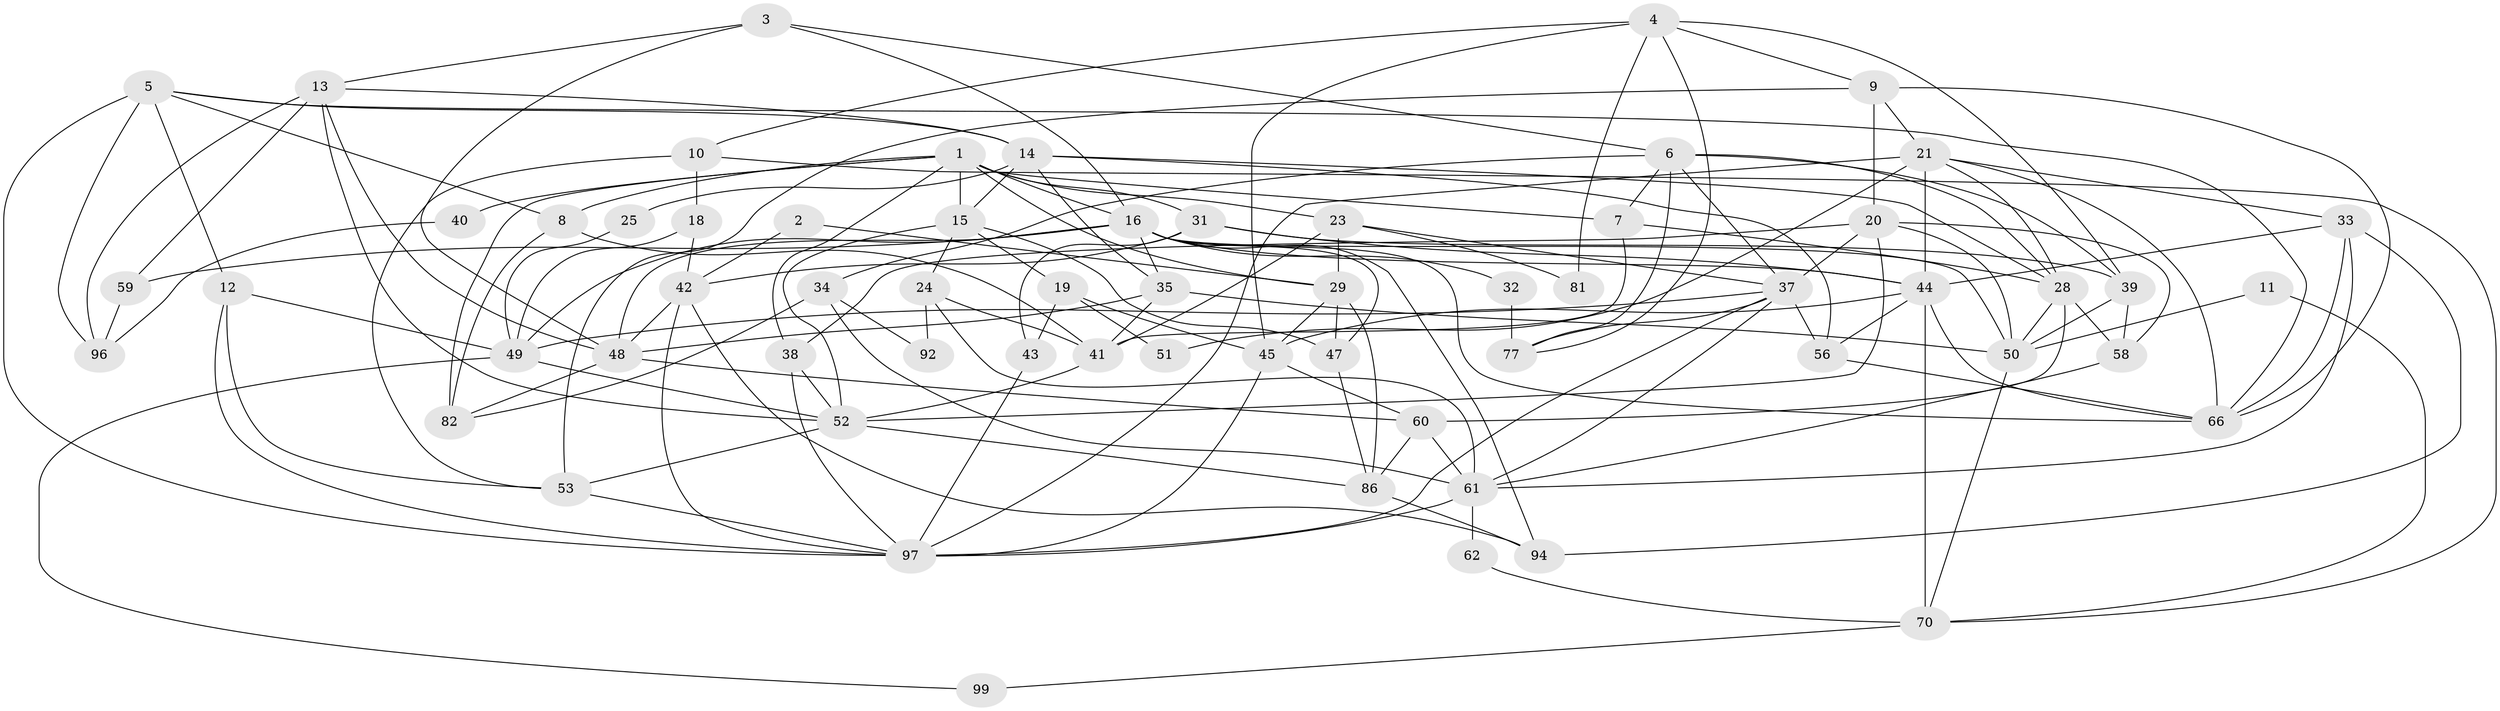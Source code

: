 // original degree distribution, {6: 0.06, 2: 0.16, 4: 0.27, 5: 0.26, 3: 0.21, 7: 0.03, 10: 0.01}
// Generated by graph-tools (version 1.1) at 2025/39/02/21/25 10:39:00]
// undirected, 63 vertices, 159 edges
graph export_dot {
graph [start="1"]
  node [color=gray90,style=filled];
  1 [super="+74"];
  2;
  3;
  4 [super="+88"];
  5 [super="+27"];
  6 [super="+63"];
  7 [super="+22"];
  8;
  9 [super="+83"];
  10 [super="+84"];
  11;
  12 [super="+72"];
  13 [super="+17"];
  14 [super="+55"];
  15 [super="+79"];
  16 [super="+100"];
  18;
  19;
  20 [super="+36"];
  21 [super="+26"];
  23 [super="+46"];
  24 [super="+54"];
  25;
  28 [super="+30"];
  29 [super="+89"];
  31 [super="+65"];
  32;
  33 [super="+85"];
  34;
  35 [super="+93"];
  37 [super="+75"];
  38;
  39;
  40;
  41 [super="+57"];
  42 [super="+78"];
  43 [super="+71"];
  44 [super="+64"];
  45 [super="+68"];
  47;
  48;
  49 [super="+67"];
  50 [super="+91"];
  51;
  52 [super="+73"];
  53;
  56 [super="+80"];
  58;
  59;
  60 [super="+69"];
  61 [super="+95"];
  62 [super="+76"];
  66 [super="+90"];
  70;
  77;
  81;
  82 [super="+87"];
  86;
  92;
  94;
  96;
  97 [super="+98"];
  99;
  1 -- 8;
  1 -- 40;
  1 -- 16;
  1 -- 82;
  1 -- 38;
  1 -- 23;
  1 -- 29;
  1 -- 7;
  1 -- 31;
  1 -- 15;
  2 -- 29;
  2 -- 42;
  3 -- 48;
  3 -- 6;
  3 -- 13;
  3 -- 16;
  4 -- 45;
  4 -- 39;
  4 -- 81;
  4 -- 77;
  4 -- 9;
  4 -- 10;
  5 -- 96;
  5 -- 97;
  5 -- 8;
  5 -- 12;
  5 -- 14;
  5 -- 66;
  6 -- 28;
  6 -- 34;
  6 -- 77;
  6 -- 39;
  6 -- 37;
  6 -- 7;
  7 -- 41;
  7 -- 28;
  8 -- 41;
  8 -- 82;
  9 -- 53;
  9 -- 20;
  9 -- 21;
  9 -- 66;
  10 -- 70;
  10 -- 53;
  10 -- 18;
  11 -- 70;
  11 -- 50;
  12 -- 53;
  12 -- 49;
  12 -- 97;
  13 -- 48;
  13 -- 59;
  13 -- 96;
  13 -- 52;
  13 -- 14;
  14 -- 28;
  14 -- 25;
  14 -- 56;
  14 -- 15;
  14 -- 35;
  15 -- 47;
  15 -- 19;
  15 -- 52;
  15 -- 24;
  16 -- 94;
  16 -- 32;
  16 -- 44;
  16 -- 47;
  16 -- 48;
  16 -- 50;
  16 -- 59;
  16 -- 66;
  16 -- 35;
  16 -- 49;
  18 -- 42;
  18 -- 49;
  19 -- 43;
  19 -- 51;
  19 -- 45;
  20 -- 38;
  20 -- 58;
  20 -- 37;
  20 -- 50;
  20 -- 52;
  21 -- 28;
  21 -- 97;
  21 -- 33;
  21 -- 66;
  21 -- 51;
  21 -- 44;
  23 -- 81;
  23 -- 37;
  23 -- 41;
  23 -- 29;
  24 -- 41;
  24 -- 92;
  24 -- 61;
  25 -- 49;
  28 -- 58;
  28 -- 60;
  28 -- 50;
  29 -- 47;
  29 -- 45;
  29 -- 86;
  31 -- 44;
  31 -- 39;
  31 -- 42;
  31 -- 43;
  32 -- 77;
  33 -- 94;
  33 -- 66;
  33 -- 44;
  33 -- 61;
  34 -- 82;
  34 -- 92;
  34 -- 61;
  35 -- 50;
  35 -- 48;
  35 -- 41;
  37 -- 61;
  37 -- 77;
  37 -- 97;
  37 -- 56;
  37 -- 49;
  38 -- 52;
  38 -- 97;
  39 -- 50;
  39 -- 58;
  40 -- 96;
  41 -- 52;
  42 -- 48;
  42 -- 97;
  42 -- 94;
  43 -- 97;
  44 -- 70;
  44 -- 66;
  44 -- 45;
  44 -- 56;
  45 -- 97;
  45 -- 60;
  47 -- 86;
  48 -- 60;
  48 -- 82;
  49 -- 99;
  49 -- 52;
  50 -- 70;
  52 -- 53;
  52 -- 86;
  53 -- 97;
  56 -- 66;
  58 -- 61;
  59 -- 96;
  60 -- 86;
  60 -- 61;
  61 -- 97;
  61 -- 62;
  62 -- 70 [weight=2];
  70 -- 99;
  86 -- 94;
}
